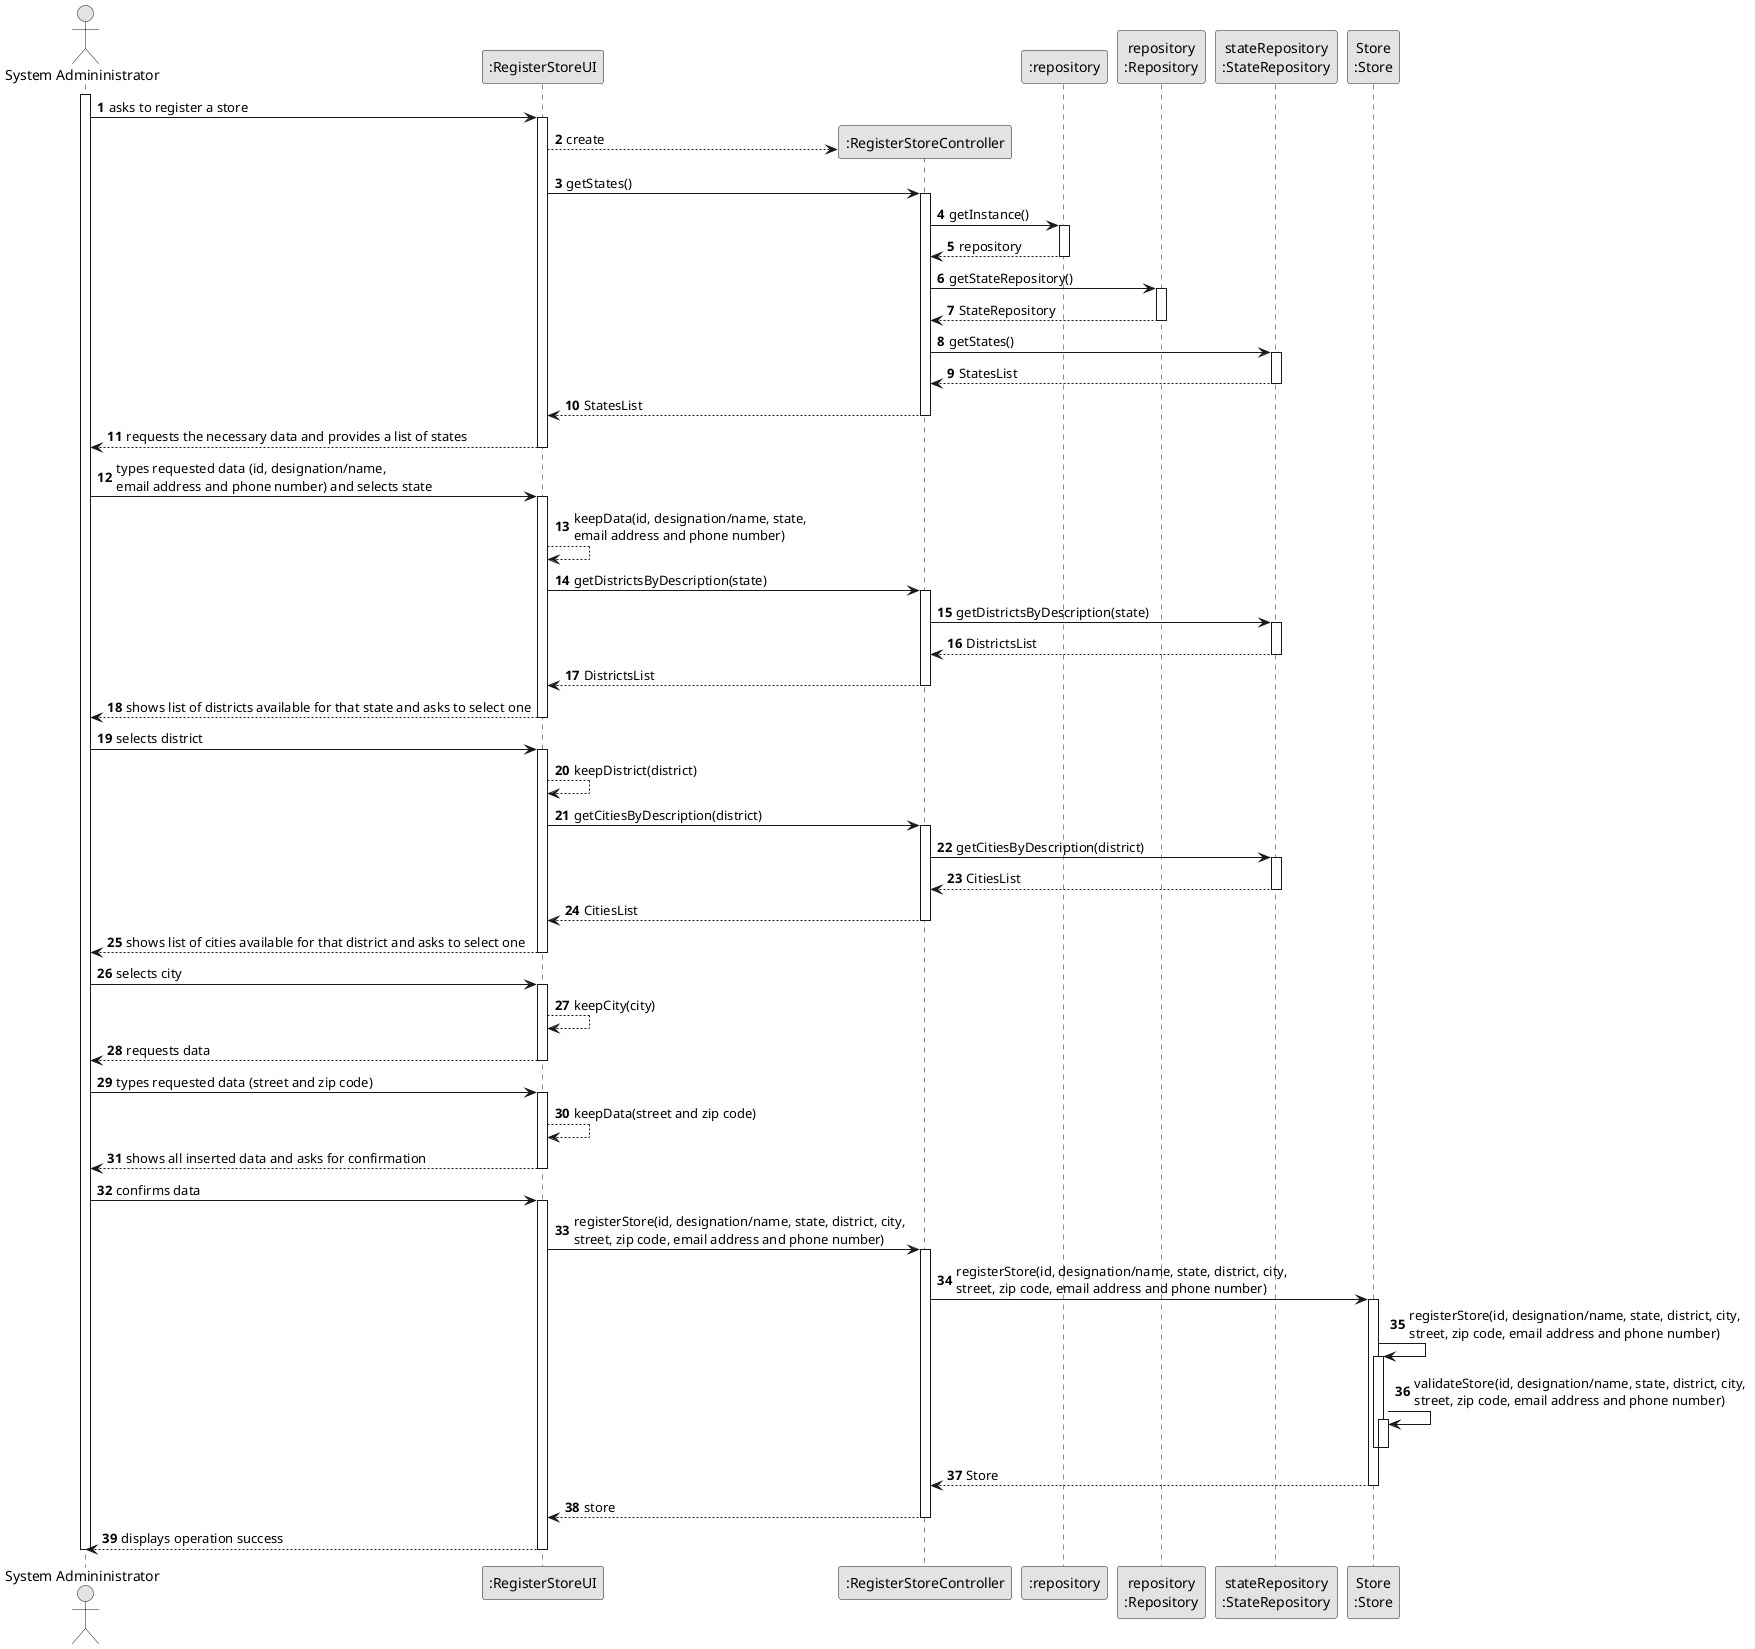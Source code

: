 @startuml
skinparam monochrome true
skinparam packageStyle rectangle
skinparam shadowing false

autonumber

'hide footbox
actor "System Admininistrator" as Admin
participant ":RegisterStoreUI" as RegisterStoreUI
participant ":RegisterStoreController" as RegisterStoreController
participant ":repository" as RepositorySingleton
participant "repository\n:Repository" as repository
participant "stateRepository\n:StateRepository" as StateRepository
participant "Store\n:Store" as Store

activate Admin

    Admin -> RegisterStoreUI : asks to register a store

        activate RegisterStoreUI
            create RegisterStoreController
            RegisterStoreUI --> RegisterStoreController** : create
            RegisterStoreUI -> RegisterStoreController : getStates()
            activate RegisterStoreController
            RegisterStoreController -> RepositorySingleton : getInstance()
            activate RepositorySingleton

                RepositorySingleton --> RegisterStoreController : repository

            deactivate RepositorySingleton

            RegisterStoreController -> repository : getStateRepository()

            activate repository

                repository --> RegisterStoreController : StateRepository

            deactivate repository
                RegisterStoreController -> StateRepository : getStates()
                    activate StateRepository
                        StateRepository --> RegisterStoreController : StatesList
                    deactivate StateRepository
                RegisterStoreController --> RegisterStoreUI : StatesList
            deactivate RegisterStoreController
            RegisterStoreUI --> Admin : requests the necessary data and provides a list of states
        deactivate RegisterStoreUI

    Admin -> RegisterStoreUI : types requested data (id, designation/name, \nemail address and phone number) and selects state
        activate RegisterStoreUI
        RegisterStoreUI --> RegisterStoreUI : keepData(id, designation/name, state, \nemail address and phone number)
            RegisterStoreUI -> RegisterStoreController : getDistrictsByDescription(state)
                activate RegisterStoreController
                            RegisterStoreController -> StateRepository : getDistrictsByDescription(state)
                        activate StateRepository
                        StateRepository --> RegisterStoreController : DistrictsList
                        deactivate StateRepository
                    RegisterStoreController --> RegisterStoreUI : DistrictsList
                deactivate RegisterStoreController
            RegisterStoreUI --> Admin : shows list of districts available for that state and asks to select one
        deactivate RegisterStoreUI

    Admin -> RegisterStoreUI : selects district
        activate RegisterStoreUI
        RegisterStoreUI --> RegisterStoreUI : keepDistrict(district)
        RegisterStoreUI -> RegisterStoreController : getCitiesByDescription(district)
            activate RegisterStoreController
                        RegisterStoreController -> StateRepository : getCitiesByDescription(district)
                        activate StateRepository

                        StateRepository --> RegisterStoreController : CitiesList
                        deactivate StateRepository
                    RegisterStoreController --> RegisterStoreUI : CitiesList
            deactivate RegisterStoreController
            RegisterStoreUI --> Admin : shows list of cities available for that district and asks to select one
        deactivate RegisterStoreUI
    Admin -> RegisterStoreUI : selects city
        activate RegisterStoreUI
        RegisterStoreUI --> RegisterStoreUI : keepCity(city)
        RegisterStoreUI --> Admin : requests data
    deactivate RegisterStoreUI
    Admin -> RegisterStoreUI : types requested data (street and zip code)
        activate RegisterStoreUI
        RegisterStoreUI --> RegisterStoreUI : keepData(street and zip code)
    
        RegisterStoreUI --> Admin : shows all inserted data and asks for confirmation
    deactivate RegisterStoreUI

    Admin -> RegisterStoreUI : confirms data
    activate RegisterStoreUI

        RegisterStoreUI -> RegisterStoreController : registerStore(id, designation/name, state, district, city, \nstreet, zip code, email address and phone number)
        activate RegisterStoreController

            RegisterStoreController -> Store : registerStore(id, designation/name, state, district, city, \nstreet, zip code, email address and phone number)

            activate Store

               Store -> Store : registerStore(id, designation/name, state, district, city, \nstreet, zip code, email address and phone number)
                activate Store
                        Store -> Store : validateStore(id, designation/name, state, district, city, \nstreet, zip code, email address and phone number)
                            activate Store
                    deactivate Store
                deactivate Store
                    Store --> RegisterStoreController : Store
            deactivate Store
        RegisterStoreController --> RegisterStoreUI : store
        deactivate RegisterStoreController
        RegisterStoreUI --> Admin : displays operation success
    deactivate RegisterStoreUI

deactivate Admin

@enduml